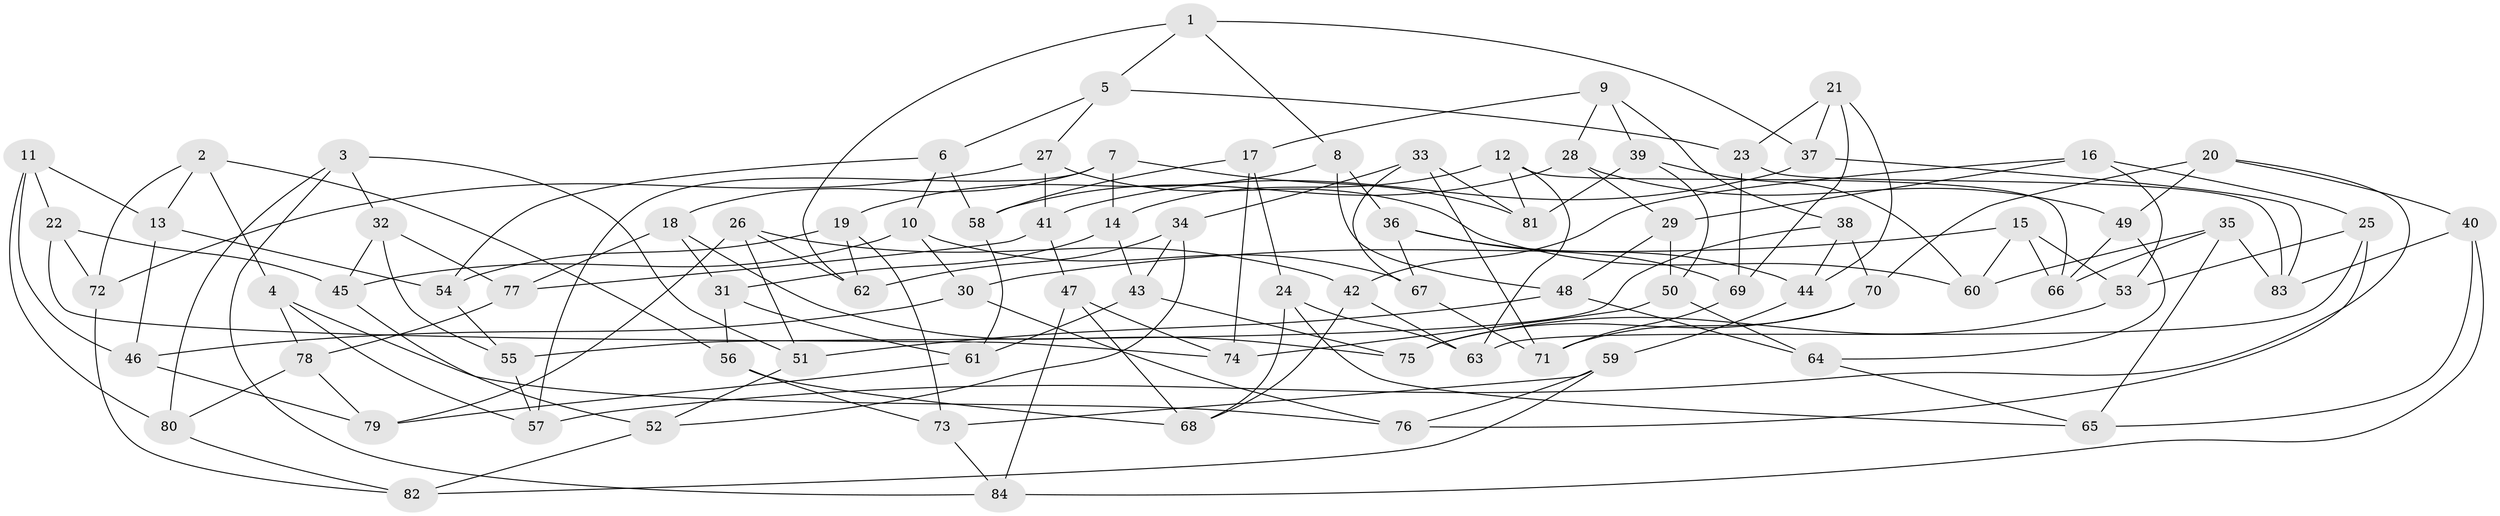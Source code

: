 // Generated by graph-tools (version 1.1) at 2025/58/03/09/25 04:58:56]
// undirected, 84 vertices, 168 edges
graph export_dot {
graph [start="1"]
  node [color=gray90,style=filled];
  1;
  2;
  3;
  4;
  5;
  6;
  7;
  8;
  9;
  10;
  11;
  12;
  13;
  14;
  15;
  16;
  17;
  18;
  19;
  20;
  21;
  22;
  23;
  24;
  25;
  26;
  27;
  28;
  29;
  30;
  31;
  32;
  33;
  34;
  35;
  36;
  37;
  38;
  39;
  40;
  41;
  42;
  43;
  44;
  45;
  46;
  47;
  48;
  49;
  50;
  51;
  52;
  53;
  54;
  55;
  56;
  57;
  58;
  59;
  60;
  61;
  62;
  63;
  64;
  65;
  66;
  67;
  68;
  69;
  70;
  71;
  72;
  73;
  74;
  75;
  76;
  77;
  78;
  79;
  80;
  81;
  82;
  83;
  84;
  1 -- 8;
  1 -- 62;
  1 -- 37;
  1 -- 5;
  2 -- 56;
  2 -- 13;
  2 -- 4;
  2 -- 72;
  3 -- 51;
  3 -- 80;
  3 -- 32;
  3 -- 84;
  4 -- 57;
  4 -- 76;
  4 -- 78;
  5 -- 6;
  5 -- 23;
  5 -- 27;
  6 -- 54;
  6 -- 10;
  6 -- 58;
  7 -- 18;
  7 -- 81;
  7 -- 14;
  7 -- 57;
  8 -- 19;
  8 -- 36;
  8 -- 48;
  9 -- 28;
  9 -- 17;
  9 -- 38;
  9 -- 39;
  10 -- 67;
  10 -- 45;
  10 -- 30;
  11 -- 80;
  11 -- 22;
  11 -- 46;
  11 -- 13;
  12 -- 66;
  12 -- 63;
  12 -- 81;
  12 -- 14;
  13 -- 46;
  13 -- 54;
  14 -- 43;
  14 -- 31;
  15 -- 53;
  15 -- 30;
  15 -- 66;
  15 -- 60;
  16 -- 29;
  16 -- 42;
  16 -- 25;
  16 -- 53;
  17 -- 74;
  17 -- 24;
  17 -- 58;
  18 -- 75;
  18 -- 31;
  18 -- 77;
  19 -- 73;
  19 -- 54;
  19 -- 62;
  20 -- 70;
  20 -- 49;
  20 -- 57;
  20 -- 40;
  21 -- 37;
  21 -- 69;
  21 -- 44;
  21 -- 23;
  22 -- 74;
  22 -- 72;
  22 -- 45;
  23 -- 83;
  23 -- 69;
  24 -- 65;
  24 -- 63;
  24 -- 68;
  25 -- 76;
  25 -- 63;
  25 -- 53;
  26 -- 79;
  26 -- 42;
  26 -- 51;
  26 -- 62;
  27 -- 60;
  27 -- 41;
  27 -- 72;
  28 -- 29;
  28 -- 58;
  28 -- 49;
  29 -- 50;
  29 -- 48;
  30 -- 76;
  30 -- 46;
  31 -- 61;
  31 -- 56;
  32 -- 45;
  32 -- 55;
  32 -- 77;
  33 -- 71;
  33 -- 67;
  33 -- 81;
  33 -- 34;
  34 -- 52;
  34 -- 62;
  34 -- 43;
  35 -- 65;
  35 -- 66;
  35 -- 60;
  35 -- 83;
  36 -- 69;
  36 -- 67;
  36 -- 44;
  37 -- 41;
  37 -- 83;
  38 -- 55;
  38 -- 70;
  38 -- 44;
  39 -- 50;
  39 -- 60;
  39 -- 81;
  40 -- 84;
  40 -- 65;
  40 -- 83;
  41 -- 77;
  41 -- 47;
  42 -- 63;
  42 -- 68;
  43 -- 61;
  43 -- 75;
  44 -- 59;
  45 -- 52;
  46 -- 79;
  47 -- 74;
  47 -- 68;
  47 -- 84;
  48 -- 51;
  48 -- 64;
  49 -- 66;
  49 -- 64;
  50 -- 64;
  50 -- 74;
  51 -- 52;
  52 -- 82;
  53 -- 75;
  54 -- 55;
  55 -- 57;
  56 -- 73;
  56 -- 68;
  58 -- 61;
  59 -- 76;
  59 -- 82;
  59 -- 73;
  61 -- 79;
  64 -- 65;
  67 -- 71;
  69 -- 71;
  70 -- 71;
  70 -- 75;
  72 -- 82;
  73 -- 84;
  77 -- 78;
  78 -- 79;
  78 -- 80;
  80 -- 82;
}

